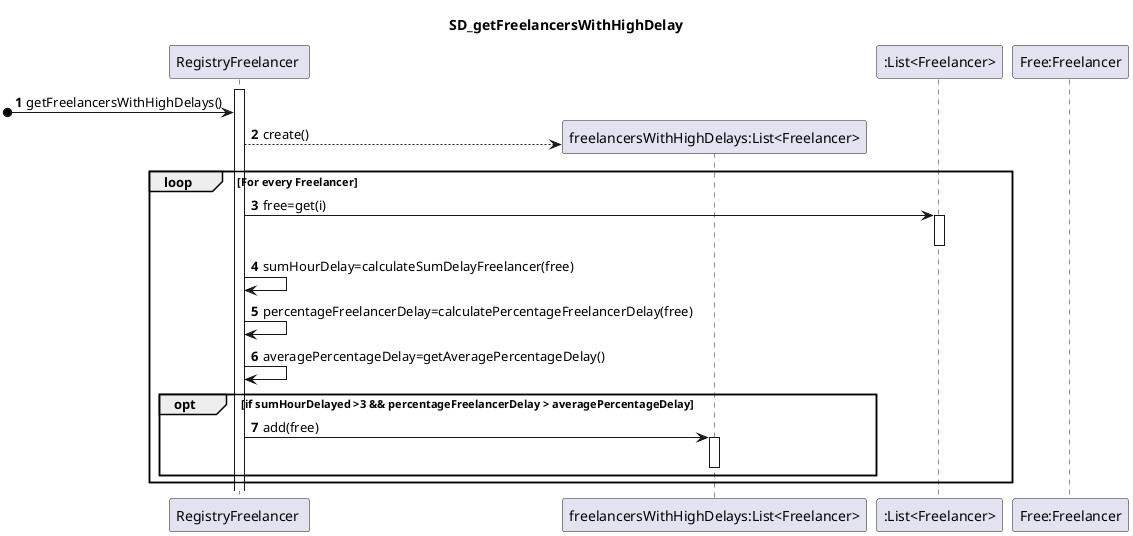 @startuml
autonumber
title SD_getFreelancersWithHighDelay

participant "RegistryFreelancer " as RegFree
participant "freelancersWithHighDelays:List<Freelancer>" as lstHighDelay
participant ":List<Freelancer>" as lstFree
participant "Free:Freelancer" as free
activate RegFree
[o-> RegFree: getFreelancersWithHighDelays()
RegFree ---> lstHighDelay** : create()
loop For every Freelancer
RegFree -> lstFree : free=get(i)
activate lstFree
deactivate lstFree
RegFree -> RegFree: sumHourDelay=calculateSumDelayFreelancer(free)
RegFree -> RegFree: percentageFreelancerDelay=calculatePercentageFreelancerDelay(free)
RegFree -> RegFree: averagePercentageDelay=getAveragePercentageDelay()
opt if sumHourDelayed >3 && percentageFreelancerDelay > averagePercentageDelay
RegFree->lstHighDelay:add(free)
activate lstHighDelay
deactivate lstHighDelay
end opt
end

@enduml